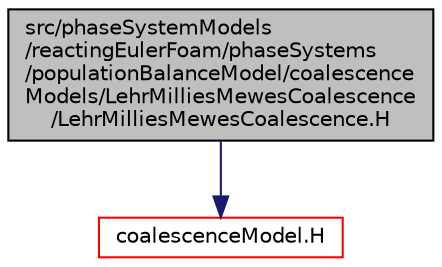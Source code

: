 digraph "src/phaseSystemModels/reactingEulerFoam/phaseSystems/populationBalanceModel/coalescenceModels/LehrMilliesMewesCoalescence/LehrMilliesMewesCoalescence.H"
{
  bgcolor="transparent";
  edge [fontname="Helvetica",fontsize="10",labelfontname="Helvetica",labelfontsize="10"];
  node [fontname="Helvetica",fontsize="10",shape=record];
  Node1 [label="src/phaseSystemModels\l/reactingEulerFoam/phaseSystems\l/populationBalanceModel/coalescence\lModels/LehrMilliesMewesCoalescence\l/LehrMilliesMewesCoalescence.H",height=0.2,width=0.4,color="black", fillcolor="grey75", style="filled" fontcolor="black"];
  Node1 -> Node2 [color="midnightblue",fontsize="10",style="solid",fontname="Helvetica"];
  Node2 [label="coalescenceModel.H",height=0.2,width=0.4,color="red",URL="$coalescenceModel_8H.html"];
}
